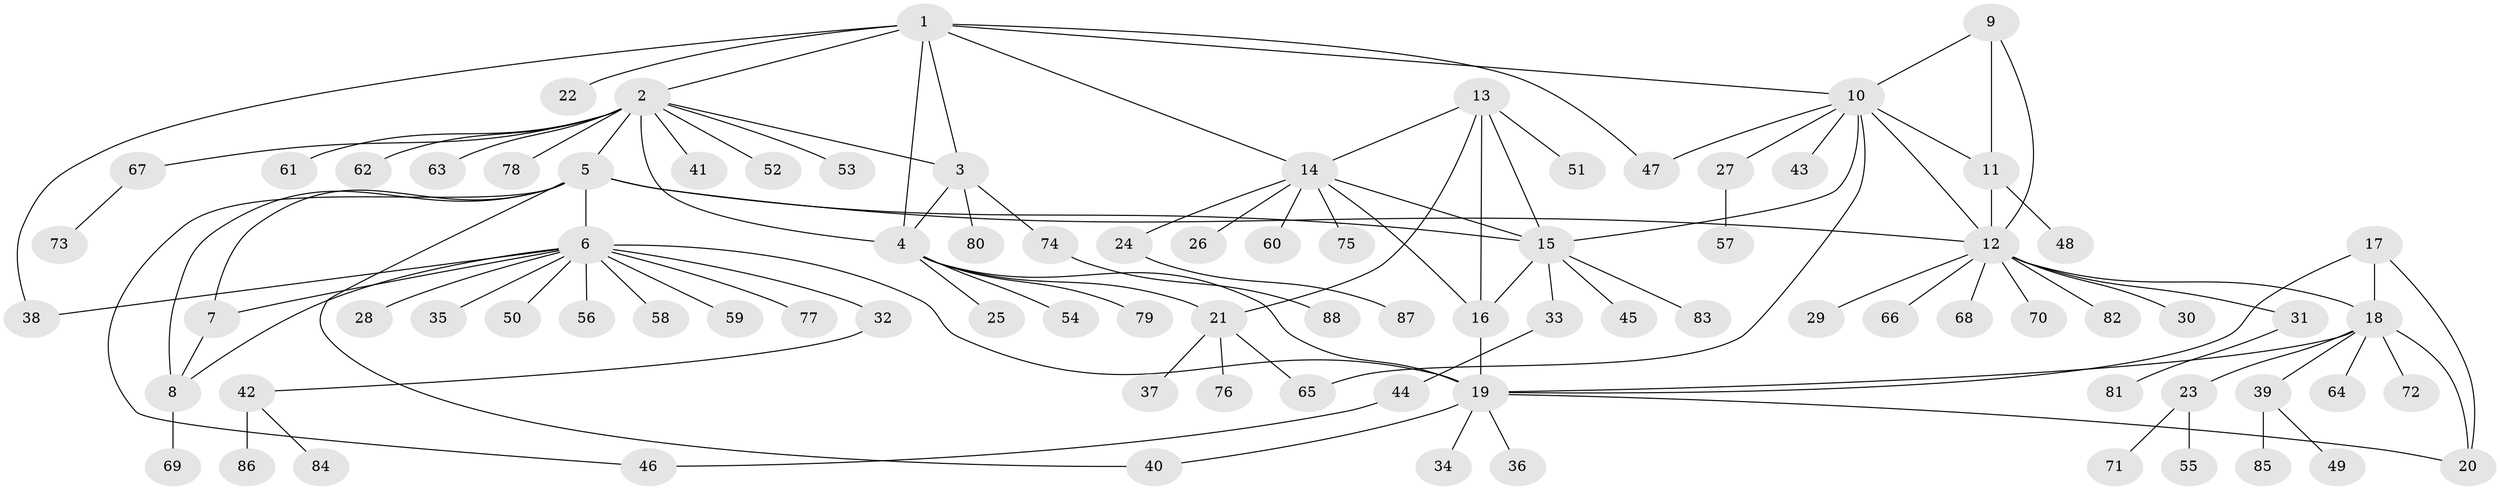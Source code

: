 // coarse degree distribution, {7: 0.02857142857142857, 11: 0.04285714285714286, 5: 0.014285714285714285, 13: 0.014285714285714285, 2: 0.24285714285714285, 16: 0.014285714285714285, 3: 0.014285714285714285, 8: 0.014285714285714285, 6: 0.014285714285714285, 1: 0.6}
// Generated by graph-tools (version 1.1) at 2025/24/03/03/25 07:24:13]
// undirected, 88 vertices, 114 edges
graph export_dot {
graph [start="1"]
  node [color=gray90,style=filled];
  1;
  2;
  3;
  4;
  5;
  6;
  7;
  8;
  9;
  10;
  11;
  12;
  13;
  14;
  15;
  16;
  17;
  18;
  19;
  20;
  21;
  22;
  23;
  24;
  25;
  26;
  27;
  28;
  29;
  30;
  31;
  32;
  33;
  34;
  35;
  36;
  37;
  38;
  39;
  40;
  41;
  42;
  43;
  44;
  45;
  46;
  47;
  48;
  49;
  50;
  51;
  52;
  53;
  54;
  55;
  56;
  57;
  58;
  59;
  60;
  61;
  62;
  63;
  64;
  65;
  66;
  67;
  68;
  69;
  70;
  71;
  72;
  73;
  74;
  75;
  76;
  77;
  78;
  79;
  80;
  81;
  82;
  83;
  84;
  85;
  86;
  87;
  88;
  1 -- 2;
  1 -- 3;
  1 -- 4;
  1 -- 10;
  1 -- 14;
  1 -- 22;
  1 -- 38;
  1 -- 47;
  2 -- 3;
  2 -- 4;
  2 -- 5;
  2 -- 41;
  2 -- 52;
  2 -- 53;
  2 -- 61;
  2 -- 62;
  2 -- 63;
  2 -- 67;
  2 -- 78;
  3 -- 4;
  3 -- 74;
  3 -- 80;
  4 -- 19;
  4 -- 21;
  4 -- 25;
  4 -- 54;
  4 -- 79;
  5 -- 6;
  5 -- 7;
  5 -- 8;
  5 -- 12;
  5 -- 15;
  5 -- 40;
  5 -- 46;
  6 -- 7;
  6 -- 8;
  6 -- 19;
  6 -- 28;
  6 -- 32;
  6 -- 35;
  6 -- 38;
  6 -- 50;
  6 -- 56;
  6 -- 58;
  6 -- 59;
  6 -- 77;
  7 -- 8;
  8 -- 69;
  9 -- 10;
  9 -- 11;
  9 -- 12;
  10 -- 11;
  10 -- 12;
  10 -- 15;
  10 -- 27;
  10 -- 43;
  10 -- 47;
  10 -- 65;
  11 -- 12;
  11 -- 48;
  12 -- 18;
  12 -- 29;
  12 -- 30;
  12 -- 31;
  12 -- 66;
  12 -- 68;
  12 -- 70;
  12 -- 82;
  13 -- 14;
  13 -- 15;
  13 -- 16;
  13 -- 21;
  13 -- 51;
  14 -- 15;
  14 -- 16;
  14 -- 24;
  14 -- 26;
  14 -- 60;
  14 -- 75;
  15 -- 16;
  15 -- 33;
  15 -- 45;
  15 -- 83;
  16 -- 19;
  17 -- 18;
  17 -- 19;
  17 -- 20;
  18 -- 19;
  18 -- 20;
  18 -- 23;
  18 -- 39;
  18 -- 64;
  18 -- 72;
  19 -- 20;
  19 -- 34;
  19 -- 36;
  19 -- 40;
  21 -- 37;
  21 -- 65;
  21 -- 76;
  23 -- 55;
  23 -- 71;
  24 -- 87;
  27 -- 57;
  31 -- 81;
  32 -- 42;
  33 -- 44;
  39 -- 49;
  39 -- 85;
  42 -- 84;
  42 -- 86;
  44 -- 46;
  67 -- 73;
  74 -- 88;
}
